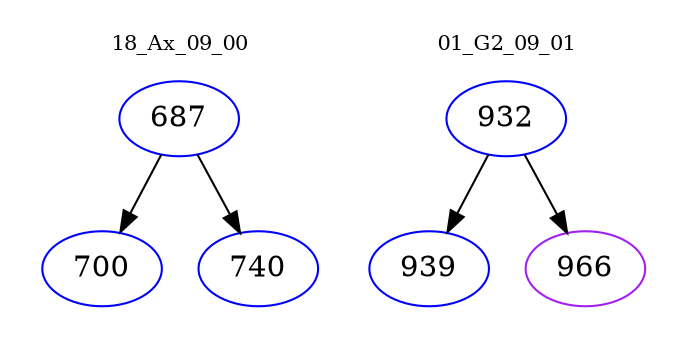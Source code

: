 digraph{
subgraph cluster_0 {
color = white
label = "18_Ax_09_00";
fontsize=10;
T0_687 [label="687", color="blue"]
T0_687 -> T0_700 [color="black"]
T0_700 [label="700", color="blue"]
T0_687 -> T0_740 [color="black"]
T0_740 [label="740", color="blue"]
}
subgraph cluster_1 {
color = white
label = "01_G2_09_01";
fontsize=10;
T1_932 [label="932", color="blue"]
T1_932 -> T1_939 [color="black"]
T1_939 [label="939", color="blue"]
T1_932 -> T1_966 [color="black"]
T1_966 [label="966", color="purple"]
}
}
